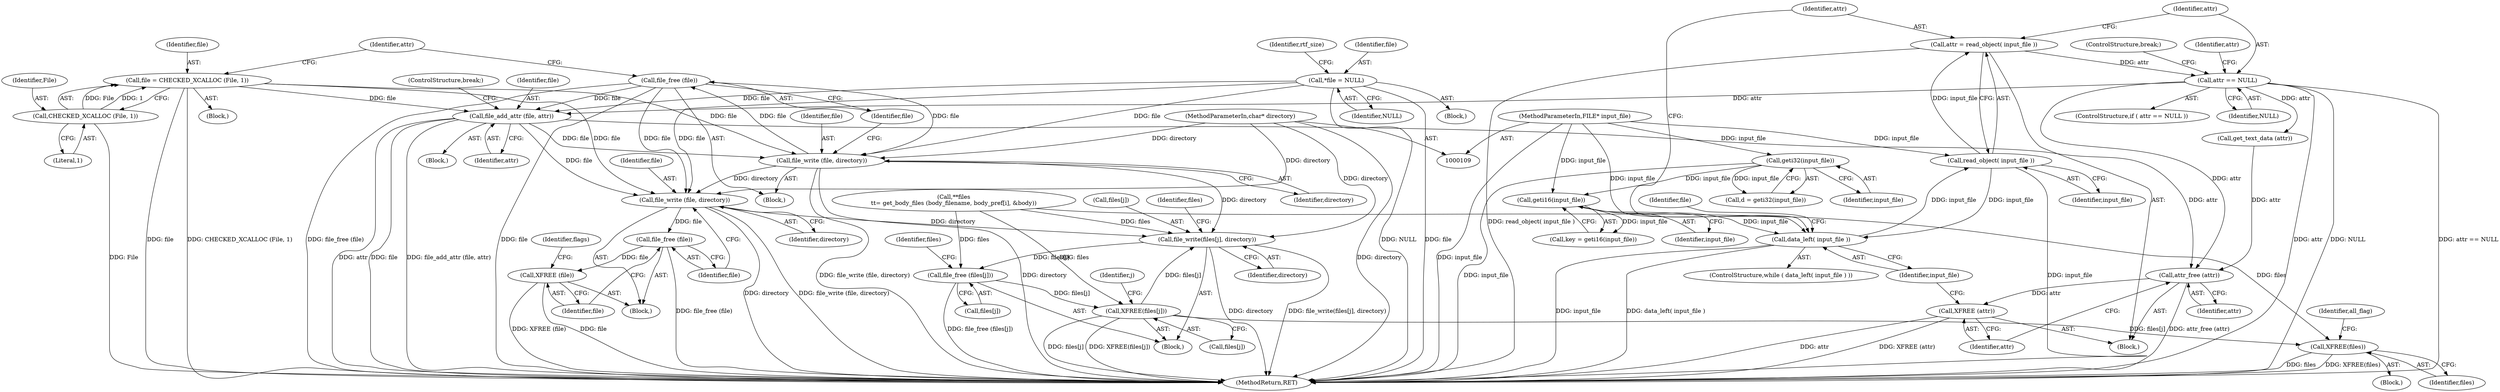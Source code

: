 digraph "0_tnef_8dccf79857ceeb7a6d3e42c1e762e7b865d5344d_1@API" {
"1000191" [label="(Call,file_free (file))"];
"1000188" [label="(Call,file_write (file, directory))"];
"1000300" [label="(Call,file_add_attr (file, attr))"];
"1000195" [label="(Call,file = CHECKED_XCALLOC (File, 1))"];
"1000197" [label="(Call,CHECKED_XCALLOC (File, 1))"];
"1000191" [label="(Call,file_free (file))"];
"1000123" [label="(Call,*file = NULL)"];
"1000174" [label="(Call,attr == NULL)"];
"1000169" [label="(Call,attr = read_object( input_file ))"];
"1000171" [label="(Call,read_object( input_file ))"];
"1000166" [label="(Call,data_left( input_file ))"];
"1000160" [label="(Call,geti16(input_file))"];
"1000146" [label="(Call,geti32(input_file))"];
"1000110" [label="(MethodParameterIn,FILE* input_file)"];
"1000111" [label="(MethodParameterIn,char* directory)"];
"1000314" [label="(Call,attr_free (attr))"];
"1000316" [label="(Call,XFREE (attr))"];
"1000321" [label="(Call,file_write (file, directory))"];
"1000324" [label="(Call,file_free (file))"];
"1000326" [label="(Call,XFREE (file))"];
"1000385" [label="(Call,file_write(files[j], directory))"];
"1000390" [label="(Call,file_free (files[j]))"];
"1000394" [label="(Call,XFREE(files[j]))"];
"1000398" [label="(Call,XFREE(files))"];
"1000204" [label="(Block,)"];
"1000173" [label="(ControlStructure,if ( attr == NULL ))"];
"1000190" [label="(Identifier,directory)"];
"1000161" [label="(Identifier,input_file)"];
"1000124" [label="(Identifier,file)"];
"1000177" [label="(ControlStructure,break;)"];
"1000194" [label="(Block,)"];
"1000330" [label="(Identifier,flags)"];
"1000385" [label="(Call,file_write(files[j], directory))"];
"1000192" [label="(Identifier,file)"];
"1000128" [label="(Identifier,rtf_size)"];
"1000321" [label="(Call,file_write (file, directory))"];
"1000168" [label="(Block,)"];
"1000389" [label="(Identifier,directory)"];
"1000324" [label="(Call,file_free (file))"];
"1000123" [label="(Call,*file = NULL)"];
"1000195" [label="(Call,file = CHECKED_XCALLOC (File, 1))"];
"1000320" [label="(Block,)"];
"1000390" [label="(Call,file_free (files[j]))"];
"1000383" [label="(Identifier,j)"];
"1000314" [label="(Call,attr_free (attr))"];
"1000125" [label="(Identifier,NULL)"];
"1000115" [label="(Block,)"];
"1000166" [label="(Call,data_left( input_file ))"];
"1000399" [label="(Identifier,files)"];
"1000386" [label="(Call,files[j])"];
"1000174" [label="(Call,attr == NULL)"];
"1000191" [label="(Call,file_free (file))"];
"1000198" [label="(Identifier,File)"];
"1000110" [label="(MethodParameterIn,FILE* input_file)"];
"1000187" [label="(Block,)"];
"1000315" [label="(Identifier,attr)"];
"1000217" [label="(Call,get_text_data (attr))"];
"1000171" [label="(Call,read_object( input_file ))"];
"1000327" [label="(Identifier,file)"];
"1000395" [label="(Call,files[j])"];
"1000392" [label="(Identifier,files)"];
"1000197" [label="(Call,CHECKED_XCALLOC (File, 1))"];
"1000144" [label="(Call,d = geti32(input_file))"];
"1000402" [label="(Identifier,all_flag)"];
"1000302" [label="(Identifier,attr)"];
"1000189" [label="(Identifier,file)"];
"1000176" [label="(Identifier,NULL)"];
"1000301" [label="(Identifier,file)"];
"1000170" [label="(Identifier,attr)"];
"1000384" [label="(Block,)"];
"1000146" [label="(Call,geti32(input_file))"];
"1000111" [label="(MethodParameterIn,char* directory)"];
"1000323" [label="(Identifier,directory)"];
"1000326" [label="(Call,XFREE (file))"];
"1000373" [label="(Block,)"];
"1000175" [label="(Identifier,attr)"];
"1000196" [label="(Identifier,file)"];
"1000319" [label="(Identifier,file)"];
"1000158" [label="(Call,key = geti16(input_file))"];
"1000362" [label="(Call,**files\n\t\t= get_body_files (body_filename, body_pref[i], &body))"];
"1000300" [label="(Call,file_add_attr (file, attr))"];
"1000303" [label="(ControlStructure,break;)"];
"1000325" [label="(Identifier,file)"];
"1000396" [label="(Identifier,files)"];
"1000317" [label="(Identifier,attr)"];
"1000448" [label="(MethodReturn,RET)"];
"1000188" [label="(Call,file_write (file, directory))"];
"1000172" [label="(Identifier,input_file)"];
"1000398" [label="(Call,XFREE(files))"];
"1000160" [label="(Call,geti16(input_file))"];
"1000147" [label="(Identifier,input_file)"];
"1000322" [label="(Identifier,file)"];
"1000202" [label="(Identifier,attr)"];
"1000181" [label="(Identifier,attr)"];
"1000167" [label="(Identifier,input_file)"];
"1000316" [label="(Call,XFREE (attr))"];
"1000394" [label="(Call,XFREE(files[j]))"];
"1000199" [label="(Literal,1)"];
"1000169" [label="(Call,attr = read_object( input_file ))"];
"1000391" [label="(Call,files[j])"];
"1000165" [label="(ControlStructure,while ( data_left( input_file ) ))"];
"1000191" -> "1000187"  [label="AST: "];
"1000191" -> "1000192"  [label="CFG: "];
"1000192" -> "1000191"  [label="AST: "];
"1000202" -> "1000191"  [label="CFG: "];
"1000191" -> "1000448"  [label="DDG: file_free (file)"];
"1000191" -> "1000448"  [label="DDG: file"];
"1000191" -> "1000188"  [label="DDG: file"];
"1000188" -> "1000191"  [label="DDG: file"];
"1000191" -> "1000300"  [label="DDG: file"];
"1000191" -> "1000321"  [label="DDG: file"];
"1000188" -> "1000187"  [label="AST: "];
"1000188" -> "1000190"  [label="CFG: "];
"1000189" -> "1000188"  [label="AST: "];
"1000190" -> "1000188"  [label="AST: "];
"1000192" -> "1000188"  [label="CFG: "];
"1000188" -> "1000448"  [label="DDG: file_write (file, directory)"];
"1000188" -> "1000448"  [label="DDG: directory"];
"1000300" -> "1000188"  [label="DDG: file"];
"1000195" -> "1000188"  [label="DDG: file"];
"1000123" -> "1000188"  [label="DDG: file"];
"1000111" -> "1000188"  [label="DDG: directory"];
"1000188" -> "1000321"  [label="DDG: directory"];
"1000188" -> "1000385"  [label="DDG: directory"];
"1000300" -> "1000204"  [label="AST: "];
"1000300" -> "1000302"  [label="CFG: "];
"1000301" -> "1000300"  [label="AST: "];
"1000302" -> "1000300"  [label="AST: "];
"1000303" -> "1000300"  [label="CFG: "];
"1000300" -> "1000448"  [label="DDG: file"];
"1000300" -> "1000448"  [label="DDG: attr"];
"1000300" -> "1000448"  [label="DDG: file_add_attr (file, attr)"];
"1000195" -> "1000300"  [label="DDG: file"];
"1000123" -> "1000300"  [label="DDG: file"];
"1000174" -> "1000300"  [label="DDG: attr"];
"1000300" -> "1000314"  [label="DDG: attr"];
"1000300" -> "1000321"  [label="DDG: file"];
"1000195" -> "1000194"  [label="AST: "];
"1000195" -> "1000197"  [label="CFG: "];
"1000196" -> "1000195"  [label="AST: "];
"1000197" -> "1000195"  [label="AST: "];
"1000202" -> "1000195"  [label="CFG: "];
"1000195" -> "1000448"  [label="DDG: CHECKED_XCALLOC (File, 1)"];
"1000195" -> "1000448"  [label="DDG: file"];
"1000197" -> "1000195"  [label="DDG: File"];
"1000197" -> "1000195"  [label="DDG: 1"];
"1000195" -> "1000321"  [label="DDG: file"];
"1000197" -> "1000199"  [label="CFG: "];
"1000198" -> "1000197"  [label="AST: "];
"1000199" -> "1000197"  [label="AST: "];
"1000197" -> "1000448"  [label="DDG: File"];
"1000123" -> "1000115"  [label="AST: "];
"1000123" -> "1000125"  [label="CFG: "];
"1000124" -> "1000123"  [label="AST: "];
"1000125" -> "1000123"  [label="AST: "];
"1000128" -> "1000123"  [label="CFG: "];
"1000123" -> "1000448"  [label="DDG: NULL"];
"1000123" -> "1000448"  [label="DDG: file"];
"1000123" -> "1000321"  [label="DDG: file"];
"1000174" -> "1000173"  [label="AST: "];
"1000174" -> "1000176"  [label="CFG: "];
"1000175" -> "1000174"  [label="AST: "];
"1000176" -> "1000174"  [label="AST: "];
"1000177" -> "1000174"  [label="CFG: "];
"1000181" -> "1000174"  [label="CFG: "];
"1000174" -> "1000448"  [label="DDG: NULL"];
"1000174" -> "1000448"  [label="DDG: attr == NULL"];
"1000174" -> "1000448"  [label="DDG: attr"];
"1000169" -> "1000174"  [label="DDG: attr"];
"1000174" -> "1000217"  [label="DDG: attr"];
"1000174" -> "1000314"  [label="DDG: attr"];
"1000169" -> "1000168"  [label="AST: "];
"1000169" -> "1000171"  [label="CFG: "];
"1000170" -> "1000169"  [label="AST: "];
"1000171" -> "1000169"  [label="AST: "];
"1000175" -> "1000169"  [label="CFG: "];
"1000169" -> "1000448"  [label="DDG: read_object( input_file )"];
"1000171" -> "1000169"  [label="DDG: input_file"];
"1000171" -> "1000172"  [label="CFG: "];
"1000172" -> "1000171"  [label="AST: "];
"1000171" -> "1000448"  [label="DDG: input_file"];
"1000171" -> "1000166"  [label="DDG: input_file"];
"1000166" -> "1000171"  [label="DDG: input_file"];
"1000110" -> "1000171"  [label="DDG: input_file"];
"1000166" -> "1000165"  [label="AST: "];
"1000166" -> "1000167"  [label="CFG: "];
"1000167" -> "1000166"  [label="AST: "];
"1000170" -> "1000166"  [label="CFG: "];
"1000319" -> "1000166"  [label="CFG: "];
"1000166" -> "1000448"  [label="DDG: data_left( input_file )"];
"1000166" -> "1000448"  [label="DDG: input_file"];
"1000160" -> "1000166"  [label="DDG: input_file"];
"1000110" -> "1000166"  [label="DDG: input_file"];
"1000160" -> "1000158"  [label="AST: "];
"1000160" -> "1000161"  [label="CFG: "];
"1000161" -> "1000160"  [label="AST: "];
"1000158" -> "1000160"  [label="CFG: "];
"1000160" -> "1000158"  [label="DDG: input_file"];
"1000146" -> "1000160"  [label="DDG: input_file"];
"1000110" -> "1000160"  [label="DDG: input_file"];
"1000146" -> "1000144"  [label="AST: "];
"1000146" -> "1000147"  [label="CFG: "];
"1000147" -> "1000146"  [label="AST: "];
"1000144" -> "1000146"  [label="CFG: "];
"1000146" -> "1000448"  [label="DDG: input_file"];
"1000146" -> "1000144"  [label="DDG: input_file"];
"1000110" -> "1000146"  [label="DDG: input_file"];
"1000110" -> "1000109"  [label="AST: "];
"1000110" -> "1000448"  [label="DDG: input_file"];
"1000111" -> "1000109"  [label="AST: "];
"1000111" -> "1000448"  [label="DDG: directory"];
"1000111" -> "1000321"  [label="DDG: directory"];
"1000111" -> "1000385"  [label="DDG: directory"];
"1000314" -> "1000168"  [label="AST: "];
"1000314" -> "1000315"  [label="CFG: "];
"1000315" -> "1000314"  [label="AST: "];
"1000317" -> "1000314"  [label="CFG: "];
"1000314" -> "1000448"  [label="DDG: attr_free (attr)"];
"1000217" -> "1000314"  [label="DDG: attr"];
"1000314" -> "1000316"  [label="DDG: attr"];
"1000316" -> "1000168"  [label="AST: "];
"1000316" -> "1000317"  [label="CFG: "];
"1000317" -> "1000316"  [label="AST: "];
"1000167" -> "1000316"  [label="CFG: "];
"1000316" -> "1000448"  [label="DDG: XFREE (attr)"];
"1000316" -> "1000448"  [label="DDG: attr"];
"1000321" -> "1000320"  [label="AST: "];
"1000321" -> "1000323"  [label="CFG: "];
"1000322" -> "1000321"  [label="AST: "];
"1000323" -> "1000321"  [label="AST: "];
"1000325" -> "1000321"  [label="CFG: "];
"1000321" -> "1000448"  [label="DDG: directory"];
"1000321" -> "1000448"  [label="DDG: file_write (file, directory)"];
"1000321" -> "1000324"  [label="DDG: file"];
"1000321" -> "1000385"  [label="DDG: directory"];
"1000324" -> "1000320"  [label="AST: "];
"1000324" -> "1000325"  [label="CFG: "];
"1000325" -> "1000324"  [label="AST: "];
"1000327" -> "1000324"  [label="CFG: "];
"1000324" -> "1000448"  [label="DDG: file_free (file)"];
"1000324" -> "1000326"  [label="DDG: file"];
"1000326" -> "1000320"  [label="AST: "];
"1000326" -> "1000327"  [label="CFG: "];
"1000327" -> "1000326"  [label="AST: "];
"1000330" -> "1000326"  [label="CFG: "];
"1000326" -> "1000448"  [label="DDG: XFREE (file)"];
"1000326" -> "1000448"  [label="DDG: file"];
"1000385" -> "1000384"  [label="AST: "];
"1000385" -> "1000389"  [label="CFG: "];
"1000386" -> "1000385"  [label="AST: "];
"1000389" -> "1000385"  [label="AST: "];
"1000392" -> "1000385"  [label="CFG: "];
"1000385" -> "1000448"  [label="DDG: directory"];
"1000385" -> "1000448"  [label="DDG: file_write(files[j], directory)"];
"1000362" -> "1000385"  [label="DDG: files"];
"1000394" -> "1000385"  [label="DDG: files[j]"];
"1000385" -> "1000390"  [label="DDG: files[j]"];
"1000390" -> "1000384"  [label="AST: "];
"1000390" -> "1000391"  [label="CFG: "];
"1000391" -> "1000390"  [label="AST: "];
"1000396" -> "1000390"  [label="CFG: "];
"1000390" -> "1000448"  [label="DDG: file_free (files[j])"];
"1000362" -> "1000390"  [label="DDG: files"];
"1000390" -> "1000394"  [label="DDG: files[j]"];
"1000394" -> "1000384"  [label="AST: "];
"1000394" -> "1000395"  [label="CFG: "];
"1000395" -> "1000394"  [label="AST: "];
"1000383" -> "1000394"  [label="CFG: "];
"1000394" -> "1000448"  [label="DDG: XFREE(files[j])"];
"1000394" -> "1000448"  [label="DDG: files[j]"];
"1000362" -> "1000394"  [label="DDG: files"];
"1000394" -> "1000398"  [label="DDG: files[j]"];
"1000398" -> "1000373"  [label="AST: "];
"1000398" -> "1000399"  [label="CFG: "];
"1000399" -> "1000398"  [label="AST: "];
"1000402" -> "1000398"  [label="CFG: "];
"1000398" -> "1000448"  [label="DDG: XFREE(files)"];
"1000398" -> "1000448"  [label="DDG: files"];
"1000362" -> "1000398"  [label="DDG: files"];
}
